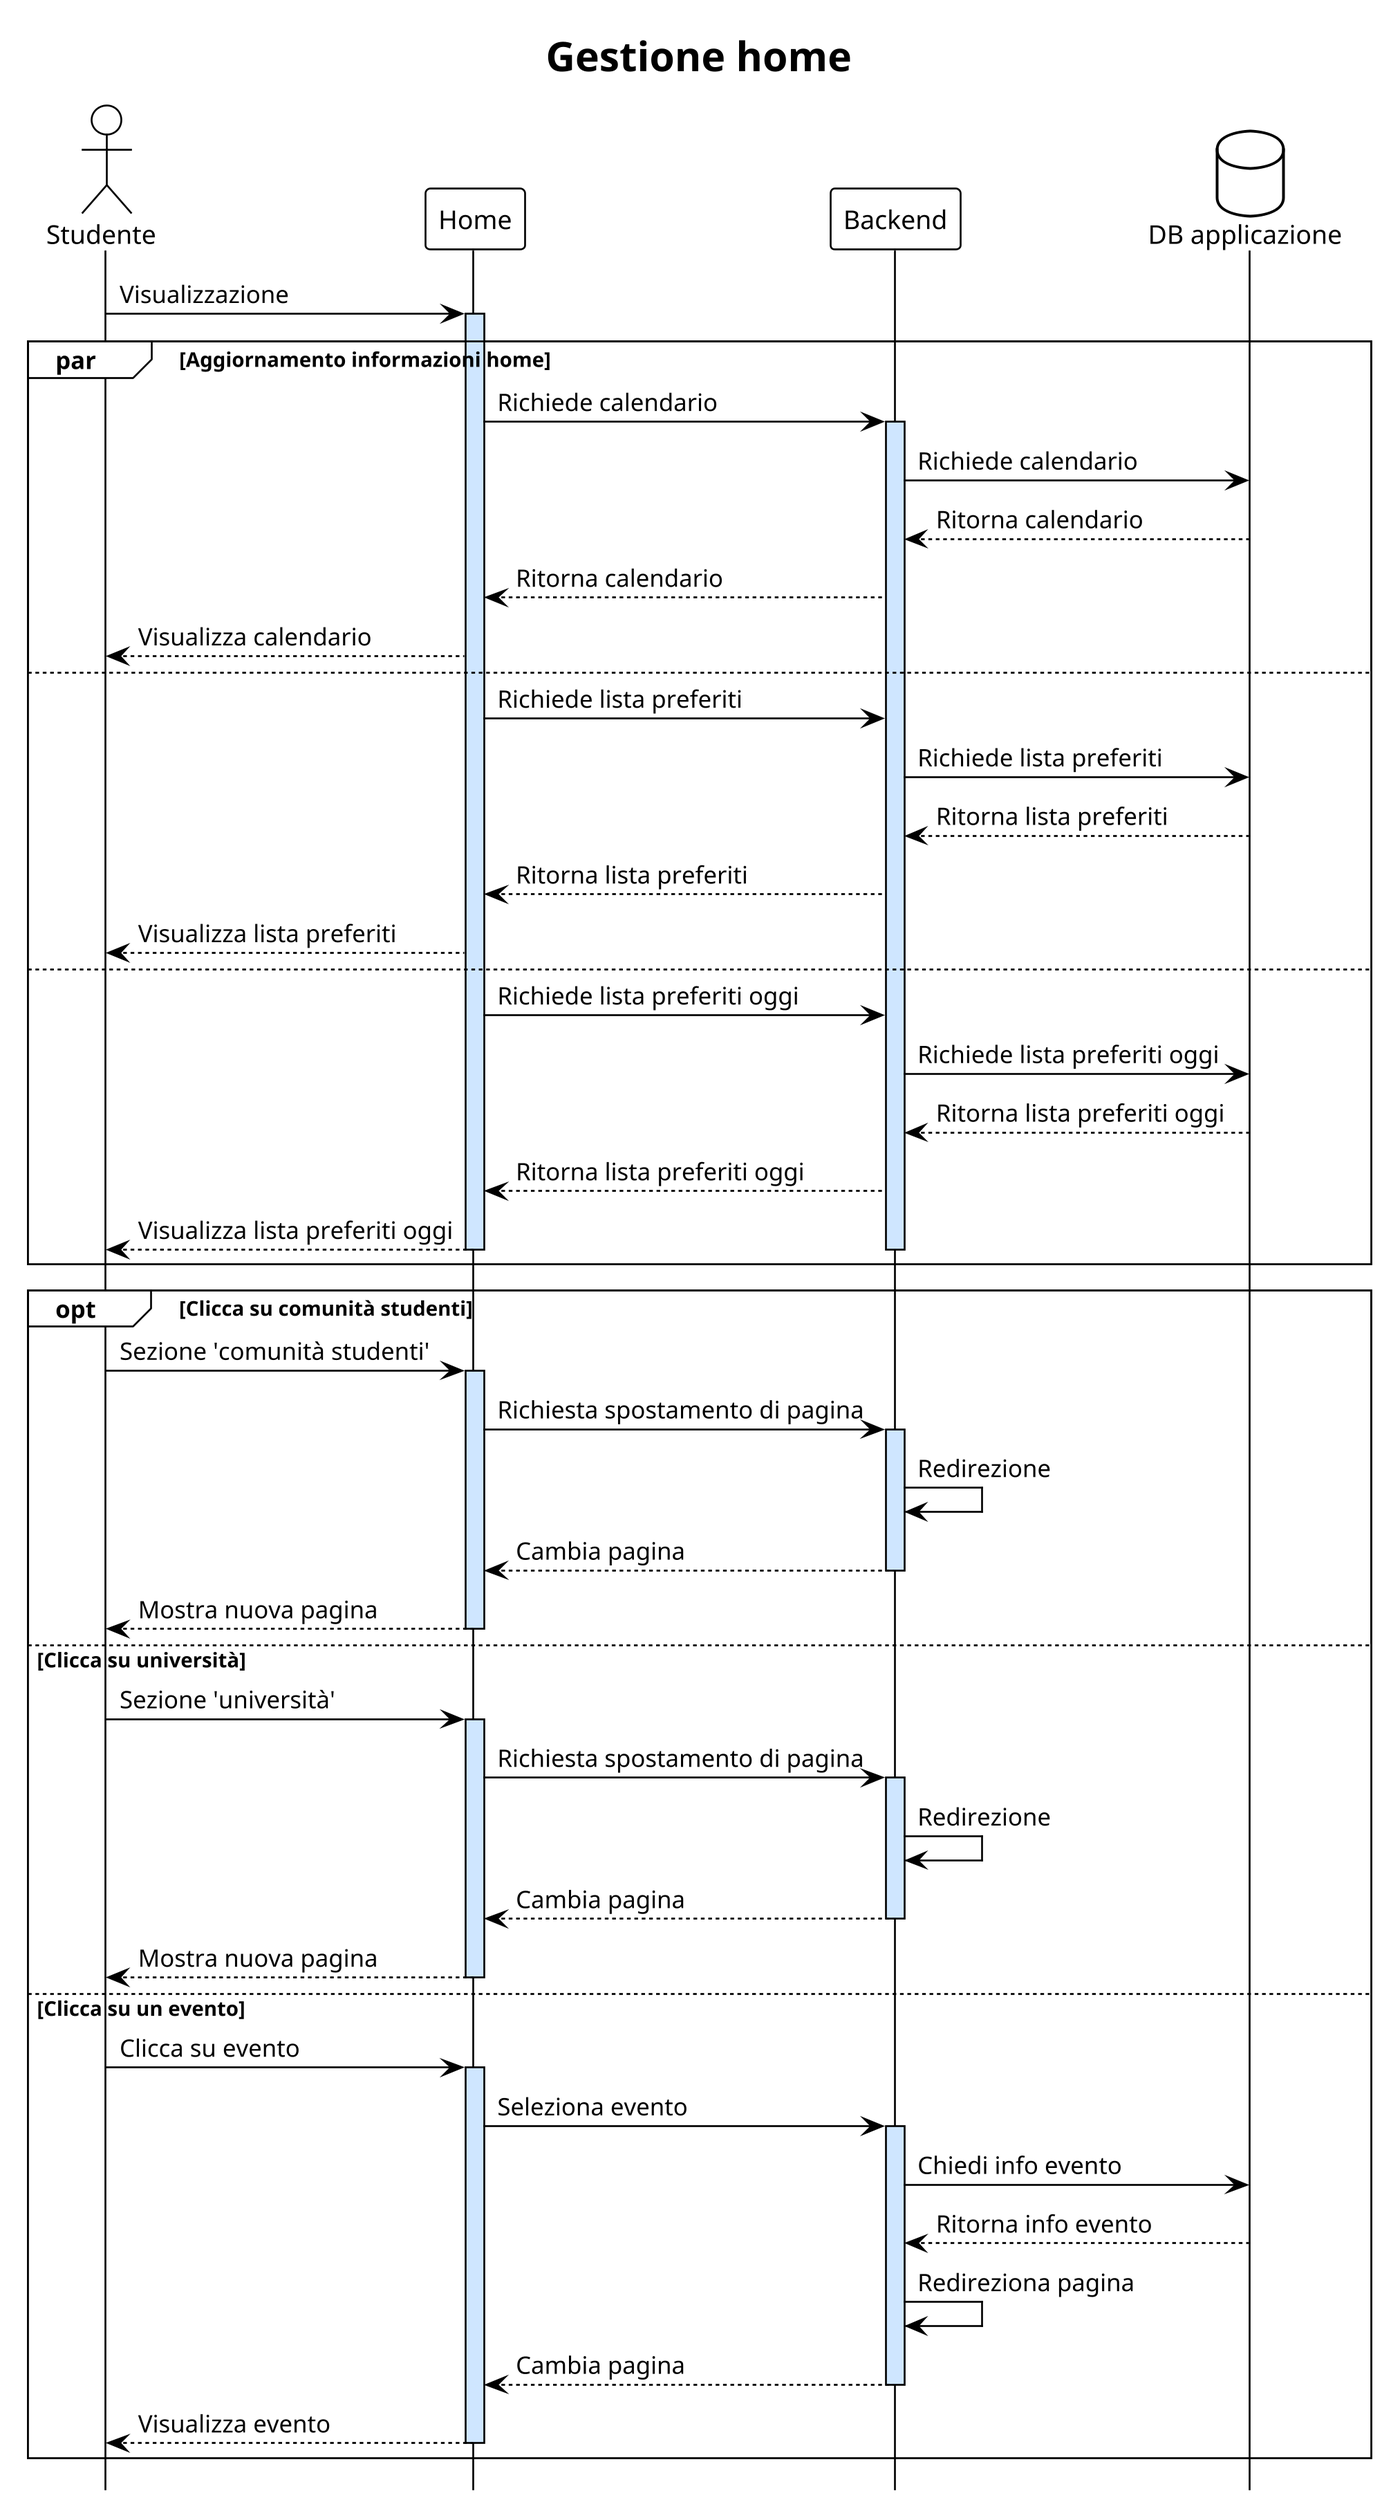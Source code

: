 @startuml
!theme plain
scale 2000 width
hide footbox

title "Gestione home"

actor Studente as S
participant Home as H
participant Backend as B
database "DB applicazione" as A

S -> H : Visualizzazione

par Aggiornamento informazioni home

    activate H #CFE6FF

    H -> B : Richiede calendario

    activate B #CFE6FF


    B -> A : Richiede calendario
    A --> B : Ritorna calendario
    B --> H : Ritorna calendario
    H --> S : Visualizza calendario

else

    H -> B : Richiede lista preferiti
    B -> A : Richiede lista preferiti
    A --> B : Ritorna lista preferiti
    B --> H : Ritorna lista preferiti
    H --> S : Visualizza lista preferiti

else

    H -> B : Richiede lista preferiti oggi
    B -> A : Richiede lista preferiti oggi
    A --> B : Ritorna lista preferiti oggi
    B --> H : Ritorna lista preferiti oggi
    H --> S : Visualizza lista preferiti oggi
    
    deactivate H
    deactivate B

end

opt Clicca su comunità studenti

    S -> H : Sezione 'comunità studenti'

    activate H #CFE6FF
    
    H -> B : Richiesta spostamento di pagina

    activate B #CFE6FF

    B -> B : Redirezione
    B --> H : Cambia pagina

    deactivate B

    H --> S : Mostra nuova pagina

    deactivate H

else Clicca su università

    S -> H : Sezione 'università'

    activate H #CFE6FF

    H -> B : Richiesta spostamento di pagina

    activate B #CFE6FF

    B -> B : Redirezione
    B --> H : Cambia pagina

    deactivate B

    H --> S : Mostra nuova pagina

    deactivate H

else Clicca su un evento

    S -> H : Clicca su evento

    activate H #CFE6FF

    H -> B : Seleziona evento

    activate B #CFE6FF

    B -> A : Chiedi info evento
    A --> B : Ritorna info evento
    B -> B : Redireziona pagina
    B --> H : Cambia pagina

    deactivate B

    H --> S : Visualizza evento

    deactivate H

end

@enduml
